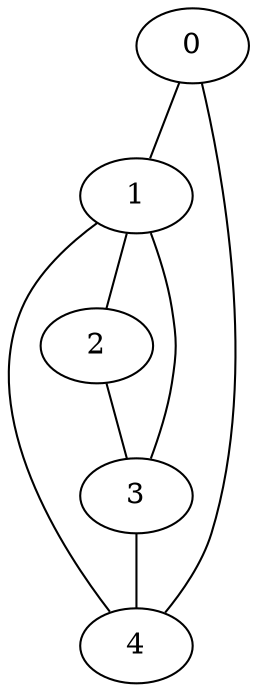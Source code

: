 graph Clique {
    0 -- 1;
    0 -- 4;
    1 -- 2;
    1 -- 3;
    1 -- 4;
    2 -- 3;
    3 -- 4;
}
